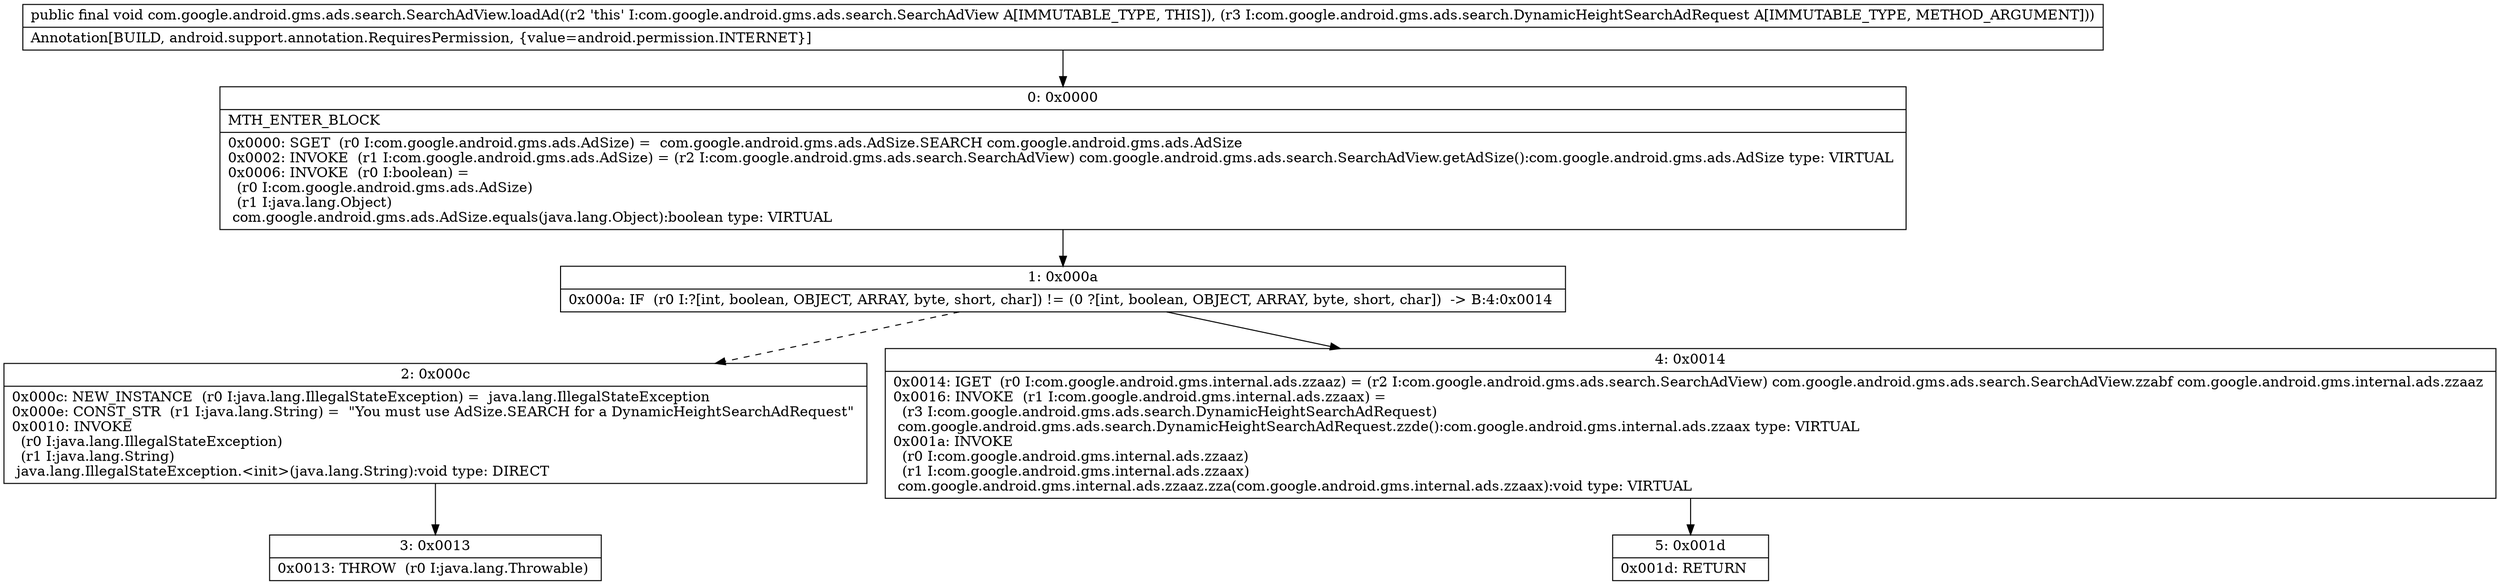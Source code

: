 digraph "CFG forcom.google.android.gms.ads.search.SearchAdView.loadAd(Lcom\/google\/android\/gms\/ads\/search\/DynamicHeightSearchAdRequest;)V" {
Node_0 [shape=record,label="{0\:\ 0x0000|MTH_ENTER_BLOCK\l|0x0000: SGET  (r0 I:com.google.android.gms.ads.AdSize) =  com.google.android.gms.ads.AdSize.SEARCH com.google.android.gms.ads.AdSize \l0x0002: INVOKE  (r1 I:com.google.android.gms.ads.AdSize) = (r2 I:com.google.android.gms.ads.search.SearchAdView) com.google.android.gms.ads.search.SearchAdView.getAdSize():com.google.android.gms.ads.AdSize type: VIRTUAL \l0x0006: INVOKE  (r0 I:boolean) = \l  (r0 I:com.google.android.gms.ads.AdSize)\l  (r1 I:java.lang.Object)\l com.google.android.gms.ads.AdSize.equals(java.lang.Object):boolean type: VIRTUAL \l}"];
Node_1 [shape=record,label="{1\:\ 0x000a|0x000a: IF  (r0 I:?[int, boolean, OBJECT, ARRAY, byte, short, char]) != (0 ?[int, boolean, OBJECT, ARRAY, byte, short, char])  \-\> B:4:0x0014 \l}"];
Node_2 [shape=record,label="{2\:\ 0x000c|0x000c: NEW_INSTANCE  (r0 I:java.lang.IllegalStateException) =  java.lang.IllegalStateException \l0x000e: CONST_STR  (r1 I:java.lang.String) =  \"You must use AdSize.SEARCH for a DynamicHeightSearchAdRequest\" \l0x0010: INVOKE  \l  (r0 I:java.lang.IllegalStateException)\l  (r1 I:java.lang.String)\l java.lang.IllegalStateException.\<init\>(java.lang.String):void type: DIRECT \l}"];
Node_3 [shape=record,label="{3\:\ 0x0013|0x0013: THROW  (r0 I:java.lang.Throwable) \l}"];
Node_4 [shape=record,label="{4\:\ 0x0014|0x0014: IGET  (r0 I:com.google.android.gms.internal.ads.zzaaz) = (r2 I:com.google.android.gms.ads.search.SearchAdView) com.google.android.gms.ads.search.SearchAdView.zzabf com.google.android.gms.internal.ads.zzaaz \l0x0016: INVOKE  (r1 I:com.google.android.gms.internal.ads.zzaax) = \l  (r3 I:com.google.android.gms.ads.search.DynamicHeightSearchAdRequest)\l com.google.android.gms.ads.search.DynamicHeightSearchAdRequest.zzde():com.google.android.gms.internal.ads.zzaax type: VIRTUAL \l0x001a: INVOKE  \l  (r0 I:com.google.android.gms.internal.ads.zzaaz)\l  (r1 I:com.google.android.gms.internal.ads.zzaax)\l com.google.android.gms.internal.ads.zzaaz.zza(com.google.android.gms.internal.ads.zzaax):void type: VIRTUAL \l}"];
Node_5 [shape=record,label="{5\:\ 0x001d|0x001d: RETURN   \l}"];
MethodNode[shape=record,label="{public final void com.google.android.gms.ads.search.SearchAdView.loadAd((r2 'this' I:com.google.android.gms.ads.search.SearchAdView A[IMMUTABLE_TYPE, THIS]), (r3 I:com.google.android.gms.ads.search.DynamicHeightSearchAdRequest A[IMMUTABLE_TYPE, METHOD_ARGUMENT]))  | Annotation[BUILD, android.support.annotation.RequiresPermission, \{value=android.permission.INTERNET\}]\l}"];
MethodNode -> Node_0;
Node_0 -> Node_1;
Node_1 -> Node_2[style=dashed];
Node_1 -> Node_4;
Node_2 -> Node_3;
Node_4 -> Node_5;
}

